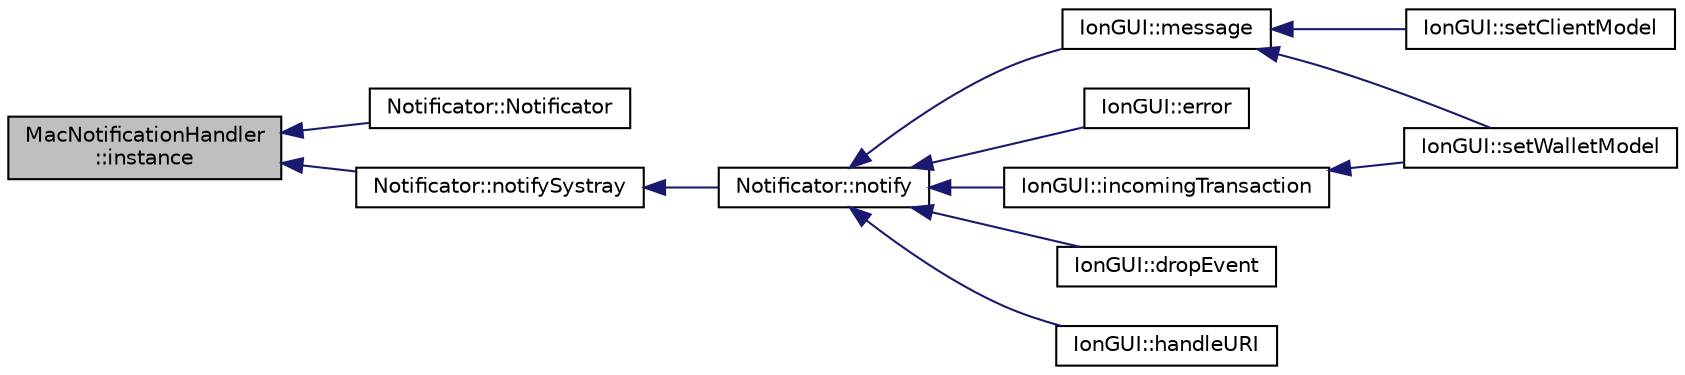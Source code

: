 digraph "MacNotificationHandler::instance"
{
  edge [fontname="Helvetica",fontsize="10",labelfontname="Helvetica",labelfontsize="10"];
  node [fontname="Helvetica",fontsize="10",shape=record];
  rankdir="LR";
  Node14 [label="MacNotificationHandler\l::instance",height=0.2,width=0.4,color="black", fillcolor="grey75", style="filled", fontcolor="black"];
  Node14 -> Node15 [dir="back",color="midnightblue",fontsize="10",style="solid",fontname="Helvetica"];
  Node15 [label="Notificator::Notificator",height=0.2,width=0.4,color="black", fillcolor="white", style="filled",URL="$class_notificator.html#a160ee34ea7ce46bd20d5684504f53509",tooltip="Create a new notificator. "];
  Node14 -> Node16 [dir="back",color="midnightblue",fontsize="10",style="solid",fontname="Helvetica"];
  Node16 [label="Notificator::notifySystray",height=0.2,width=0.4,color="black", fillcolor="white", style="filled",URL="$class_notificator.html#ac48ec94cd02fc4ea80db6c50e24086c1"];
  Node16 -> Node17 [dir="back",color="midnightblue",fontsize="10",style="solid",fontname="Helvetica"];
  Node17 [label="Notificator::notify",height=0.2,width=0.4,color="black", fillcolor="white", style="filled",URL="$class_notificator.html#ae08e1e7e85ddc4690f307649021f7fdc",tooltip="Show notification message. "];
  Node17 -> Node18 [dir="back",color="midnightblue",fontsize="10",style="solid",fontname="Helvetica"];
  Node18 [label="IonGUI::message",height=0.2,width=0.4,color="black", fillcolor="white", style="filled",URL="$class_ion_g_u_i.html#a2fa24a98cb6fff32ed71cd80f9a8b2aa",tooltip="Notify the user of an event from the core network or transaction handling code. "];
  Node18 -> Node19 [dir="back",color="midnightblue",fontsize="10",style="solid",fontname="Helvetica"];
  Node19 [label="IonGUI::setClientModel",height=0.2,width=0.4,color="black", fillcolor="white", style="filled",URL="$class_ion_g_u_i.html#aee0c583c834ce4f4c598c29db83b0680",tooltip="Set the client model. "];
  Node18 -> Node20 [dir="back",color="midnightblue",fontsize="10",style="solid",fontname="Helvetica"];
  Node20 [label="IonGUI::setWalletModel",height=0.2,width=0.4,color="black", fillcolor="white", style="filled",URL="$class_ion_g_u_i.html#a37f87db65498b036d387c705a749c45d",tooltip="Set the wallet model. "];
  Node17 -> Node21 [dir="back",color="midnightblue",fontsize="10",style="solid",fontname="Helvetica"];
  Node21 [label="IonGUI::error",height=0.2,width=0.4,color="black", fillcolor="white", style="filled",URL="$class_ion_g_u_i.html#a886d81f8464ca85aea167bd81525bc4c",tooltip="Notify the user of an error in the network or transaction handling code. "];
  Node17 -> Node22 [dir="back",color="midnightblue",fontsize="10",style="solid",fontname="Helvetica"];
  Node22 [label="IonGUI::incomingTransaction",height=0.2,width=0.4,color="black", fillcolor="white", style="filled",URL="$class_ion_g_u_i.html#acdb78c5d98fb4528bd0e9f5b9c5ad048",tooltip="Show incoming transaction notification for new transactions. "];
  Node22 -> Node20 [dir="back",color="midnightblue",fontsize="10",style="solid",fontname="Helvetica"];
  Node17 -> Node23 [dir="back",color="midnightblue",fontsize="10",style="solid",fontname="Helvetica"];
  Node23 [label="IonGUI::dropEvent",height=0.2,width=0.4,color="black", fillcolor="white", style="filled",URL="$class_ion_g_u_i.html#a42edcabd719877fa223bfc4ce1004950"];
  Node17 -> Node24 [dir="back",color="midnightblue",fontsize="10",style="solid",fontname="Helvetica"];
  Node24 [label="IonGUI::handleURI",height=0.2,width=0.4,color="black", fillcolor="white", style="filled",URL="$class_ion_g_u_i.html#a96c92e010ff8af010b4053c09128a273"];
}
